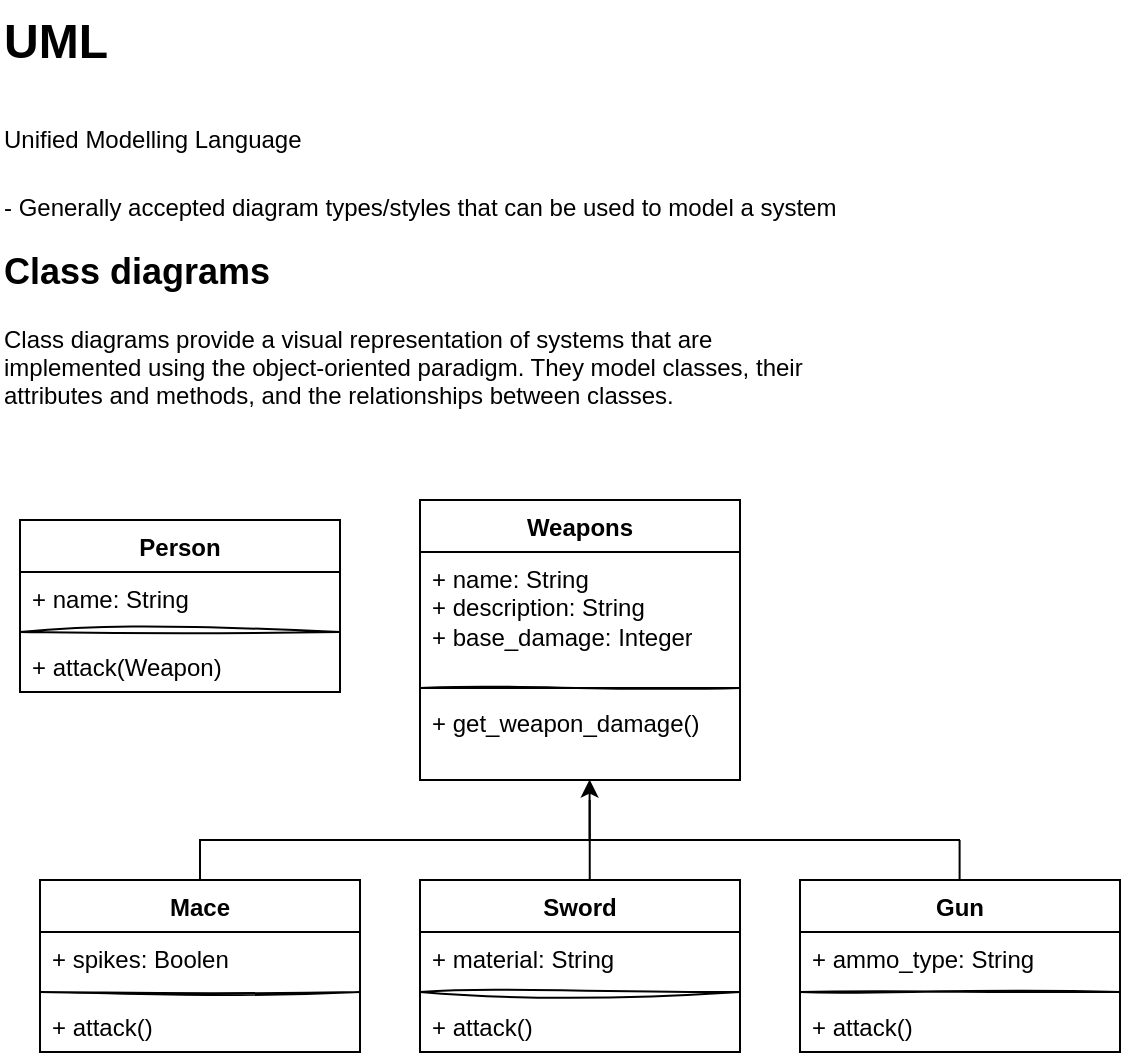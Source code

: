 <mxfile version="24.4.9" type="device">
  <diagram id="HYSMUHaZ9bCX_Q_B6p7R" name="Page-1">
    <mxGraphModel dx="840" dy="494" grid="1" gridSize="10" guides="1" tooltips="1" connect="1" arrows="1" fold="1" page="1" pageScale="1" pageWidth="850" pageHeight="1100" math="0" shadow="0">
      <root>
        <mxCell id="0" />
        <mxCell id="1" parent="0" />
        <mxCell id="g7cCqJolJn5r06M5n88b-1" value="&lt;h1 style=&quot;margin-top: 0px;&quot;&gt;&lt;span style=&quot;background-color: initial;&quot;&gt;UML&lt;/span&gt;&lt;/h1&gt;&lt;h1 style=&quot;margin-top: 0px;&quot;&gt;&lt;span style=&quot;background-color: initial; font-size: 12px; font-weight: normal;&quot;&gt;Unified Modelling Language&lt;/span&gt;&lt;br&gt;&lt;/h1&gt;&lt;div&gt;&lt;span style=&quot;background-color: initial; font-size: 12px; font-weight: normal;&quot;&gt;- Generally accepted diagram types/styles that can be used to model a system&lt;/span&gt;&lt;/div&gt;&lt;h2&gt;Class diagrams&lt;/h2&gt;&lt;div&gt;Class diagrams provide a visual representation of systems that are implemented using the object-oriented paradigm. They model classes, their attributes and methods, and the relationships between classes.&lt;/div&gt;" style="text;html=1;whiteSpace=wrap;overflow=hidden;rounded=1;fontFamily=Helvetica;" vertex="1" parent="1">
          <mxGeometry x="60" y="50" width="420" height="220" as="geometry" />
        </mxCell>
        <mxCell id="g7cCqJolJn5r06M5n88b-2" value="Mace" style="swimlane;fontStyle=1;align=center;verticalAlign=top;childLayout=stackLayout;horizontal=1;startSize=26;horizontalStack=0;resizeParent=1;resizeParentMax=0;resizeLast=0;collapsible=1;marginBottom=0;whiteSpace=wrap;html=1;rounded=0;hachureGap=4;fontFamily=Helvetica;" vertex="1" parent="1">
          <mxGeometry x="80" y="490" width="160" height="86" as="geometry" />
        </mxCell>
        <mxCell id="g7cCqJolJn5r06M5n88b-3" value="+ spikes: Boolen" style="text;strokeColor=none;fillColor=none;align=left;verticalAlign=top;spacingLeft=4;spacingRight=4;overflow=hidden;rotatable=0;points=[[0,0.5],[1,0.5]];portConstraint=eastwest;whiteSpace=wrap;html=1;fontFamily=Helvetica;" vertex="1" parent="g7cCqJolJn5r06M5n88b-2">
          <mxGeometry y="26" width="160" height="26" as="geometry" />
        </mxCell>
        <mxCell id="g7cCqJolJn5r06M5n88b-4" value="" style="line;strokeWidth=1;fillColor=none;align=left;verticalAlign=middle;spacingTop=-1;spacingLeft=3;spacingRight=3;rotatable=0;labelPosition=right;points=[];portConstraint=eastwest;strokeColor=inherit;rounded=1;sketch=1;hachureGap=4;jiggle=2;curveFitting=1;fontFamily=Helvetica;" vertex="1" parent="g7cCqJolJn5r06M5n88b-2">
          <mxGeometry y="52" width="160" height="8" as="geometry" />
        </mxCell>
        <mxCell id="g7cCqJolJn5r06M5n88b-5" value="+ attack()" style="text;strokeColor=none;fillColor=none;align=left;verticalAlign=top;spacingLeft=4;spacingRight=4;overflow=hidden;rotatable=0;points=[[0,0.5],[1,0.5]];portConstraint=eastwest;whiteSpace=wrap;html=1;fontFamily=Helvetica;" vertex="1" parent="g7cCqJolJn5r06M5n88b-2">
          <mxGeometry y="60" width="160" height="26" as="geometry" />
        </mxCell>
        <mxCell id="g7cCqJolJn5r06M5n88b-6" value="Weapons" style="swimlane;fontStyle=1;align=center;verticalAlign=top;childLayout=stackLayout;horizontal=1;startSize=26;horizontalStack=0;resizeParent=1;resizeParentMax=0;resizeLast=0;collapsible=1;marginBottom=0;whiteSpace=wrap;html=1;rounded=0;hachureGap=4;fontFamily=Helvetica;swimlaneLine=1;" vertex="1" parent="1">
          <mxGeometry x="270" y="300" width="160" height="140" as="geometry" />
        </mxCell>
        <mxCell id="g7cCqJolJn5r06M5n88b-7" value="+ name: String&lt;div&gt;+ description: String&lt;br&gt;&lt;/div&gt;&lt;div&gt;+ base_damage: Integer&lt;br&gt;&lt;/div&gt;" style="text;strokeColor=none;fillColor=none;align=left;verticalAlign=top;spacingLeft=4;spacingRight=4;overflow=hidden;rotatable=0;points=[[0,0.5],[1,0.5]];portConstraint=eastwest;whiteSpace=wrap;html=1;fontFamily=Helvetica;" vertex="1" parent="g7cCqJolJn5r06M5n88b-6">
          <mxGeometry y="26" width="160" height="64" as="geometry" />
        </mxCell>
        <mxCell id="g7cCqJolJn5r06M5n88b-8" value="" style="line;strokeWidth=1;fillColor=none;align=left;verticalAlign=middle;spacingTop=-1;spacingLeft=3;spacingRight=3;rotatable=0;labelPosition=right;points=[];portConstraint=eastwest;strokeColor=inherit;rounded=1;sketch=1;hachureGap=4;jiggle=2;curveFitting=1;fontFamily=Helvetica;" vertex="1" parent="g7cCqJolJn5r06M5n88b-6">
          <mxGeometry y="90" width="160" height="8" as="geometry" />
        </mxCell>
        <mxCell id="g7cCqJolJn5r06M5n88b-9" value="+ get_weapon_damage()" style="text;strokeColor=none;fillColor=none;align=left;verticalAlign=top;spacingLeft=4;spacingRight=4;overflow=hidden;rotatable=0;points=[[0,0.5],[1,0.5]];portConstraint=eastwest;whiteSpace=wrap;html=1;fontFamily=Helvetica;" vertex="1" parent="g7cCqJolJn5r06M5n88b-6">
          <mxGeometry y="98" width="160" height="42" as="geometry" />
        </mxCell>
        <mxCell id="g7cCqJolJn5r06M5n88b-10" value="Person" style="swimlane;fontStyle=1;align=center;verticalAlign=top;childLayout=stackLayout;horizontal=1;startSize=26;horizontalStack=0;resizeParent=1;resizeParentMax=0;resizeLast=0;collapsible=1;marginBottom=0;whiteSpace=wrap;html=1;rounded=0;hachureGap=4;fontFamily=Helvetica;" vertex="1" parent="1">
          <mxGeometry x="70" y="310" width="160" height="86" as="geometry" />
        </mxCell>
        <mxCell id="g7cCqJolJn5r06M5n88b-11" value="+ name: String" style="text;strokeColor=none;fillColor=none;align=left;verticalAlign=top;spacingLeft=4;spacingRight=4;overflow=hidden;rotatable=0;points=[[0,0.5],[1,0.5]];portConstraint=eastwest;whiteSpace=wrap;html=1;fontFamily=Helvetica;" vertex="1" parent="g7cCqJolJn5r06M5n88b-10">
          <mxGeometry y="26" width="160" height="26" as="geometry" />
        </mxCell>
        <mxCell id="g7cCqJolJn5r06M5n88b-12" value="" style="line;strokeWidth=1;fillColor=none;align=left;verticalAlign=middle;spacingTop=-1;spacingLeft=3;spacingRight=3;rotatable=0;labelPosition=right;points=[];portConstraint=eastwest;strokeColor=inherit;rounded=1;sketch=1;hachureGap=4;jiggle=2;curveFitting=1;fontFamily=Helvetica;" vertex="1" parent="g7cCqJolJn5r06M5n88b-10">
          <mxGeometry y="52" width="160" height="8" as="geometry" />
        </mxCell>
        <mxCell id="g7cCqJolJn5r06M5n88b-13" value="+ attack(Weapon)" style="text;strokeColor=none;fillColor=none;align=left;verticalAlign=top;spacingLeft=4;spacingRight=4;overflow=hidden;rotatable=0;points=[[0,0.5],[1,0.5]];portConstraint=eastwest;whiteSpace=wrap;html=1;fontFamily=Helvetica;" vertex="1" parent="g7cCqJolJn5r06M5n88b-10">
          <mxGeometry y="60" width="160" height="26" as="geometry" />
        </mxCell>
        <mxCell id="g7cCqJolJn5r06M5n88b-14" value="Sword" style="swimlane;fontStyle=1;align=center;verticalAlign=top;childLayout=stackLayout;horizontal=1;startSize=26;horizontalStack=0;resizeParent=1;resizeParentMax=0;resizeLast=0;collapsible=1;marginBottom=0;whiteSpace=wrap;html=1;rounded=0;hachureGap=4;fontFamily=Helvetica;" vertex="1" parent="1">
          <mxGeometry x="270" y="490" width="160" height="86" as="geometry" />
        </mxCell>
        <mxCell id="g7cCqJolJn5r06M5n88b-15" value="+ material: String" style="text;strokeColor=none;fillColor=none;align=left;verticalAlign=top;spacingLeft=4;spacingRight=4;overflow=hidden;rotatable=0;points=[[0,0.5],[1,0.5]];portConstraint=eastwest;whiteSpace=wrap;html=1;fontFamily=Helvetica;" vertex="1" parent="g7cCqJolJn5r06M5n88b-14">
          <mxGeometry y="26" width="160" height="26" as="geometry" />
        </mxCell>
        <mxCell id="g7cCqJolJn5r06M5n88b-16" value="" style="line;strokeWidth=1;fillColor=none;align=left;verticalAlign=middle;spacingTop=-1;spacingLeft=3;spacingRight=3;rotatable=0;labelPosition=right;points=[];portConstraint=eastwest;strokeColor=inherit;rounded=1;sketch=1;hachureGap=4;jiggle=2;curveFitting=1;fontFamily=Helvetica;" vertex="1" parent="g7cCqJolJn5r06M5n88b-14">
          <mxGeometry y="52" width="160" height="8" as="geometry" />
        </mxCell>
        <mxCell id="g7cCqJolJn5r06M5n88b-17" value="+ attack()" style="text;strokeColor=none;fillColor=none;align=left;verticalAlign=top;spacingLeft=4;spacingRight=4;overflow=hidden;rotatable=0;points=[[0,0.5],[1,0.5]];portConstraint=eastwest;whiteSpace=wrap;html=1;fontFamily=Helvetica;" vertex="1" parent="g7cCqJolJn5r06M5n88b-14">
          <mxGeometry y="60" width="160" height="26" as="geometry" />
        </mxCell>
        <mxCell id="g7cCqJolJn5r06M5n88b-18" value="Gun" style="swimlane;fontStyle=1;align=center;verticalAlign=top;childLayout=stackLayout;horizontal=1;startSize=26;horizontalStack=0;resizeParent=1;resizeParentMax=0;resizeLast=0;collapsible=1;marginBottom=0;whiteSpace=wrap;html=1;rounded=0;hachureGap=4;fontFamily=Helvetica;" vertex="1" parent="1">
          <mxGeometry x="460" y="490" width="160" height="86" as="geometry" />
        </mxCell>
        <mxCell id="g7cCqJolJn5r06M5n88b-19" value="+ ammo_type: String" style="text;strokeColor=none;fillColor=none;align=left;verticalAlign=top;spacingLeft=4;spacingRight=4;overflow=hidden;rotatable=0;points=[[0,0.5],[1,0.5]];portConstraint=eastwest;whiteSpace=wrap;html=1;fontFamily=Helvetica;" vertex="1" parent="g7cCqJolJn5r06M5n88b-18">
          <mxGeometry y="26" width="160" height="26" as="geometry" />
        </mxCell>
        <mxCell id="g7cCqJolJn5r06M5n88b-20" value="" style="line;strokeWidth=1;fillColor=none;align=left;verticalAlign=middle;spacingTop=-1;spacingLeft=3;spacingRight=3;rotatable=0;labelPosition=right;points=[];portConstraint=eastwest;strokeColor=inherit;rounded=1;sketch=1;hachureGap=4;jiggle=2;curveFitting=1;fontFamily=Helvetica;" vertex="1" parent="g7cCqJolJn5r06M5n88b-18">
          <mxGeometry y="52" width="160" height="8" as="geometry" />
        </mxCell>
        <mxCell id="g7cCqJolJn5r06M5n88b-21" value="+ attack()" style="text;strokeColor=none;fillColor=none;align=left;verticalAlign=top;spacingLeft=4;spacingRight=4;overflow=hidden;rotatable=0;points=[[0,0.5],[1,0.5]];portConstraint=eastwest;whiteSpace=wrap;html=1;fontFamily=Helvetica;" vertex="1" parent="g7cCqJolJn5r06M5n88b-18">
          <mxGeometry y="60" width="160" height="26" as="geometry" />
        </mxCell>
        <mxCell id="g7cCqJolJn5r06M5n88b-23" style="edgeStyle=orthogonalEdgeStyle;rounded=0;hachureGap=4;orthogonalLoop=1;jettySize=auto;html=1;entryX=0.53;entryY=0.995;entryDx=0;entryDy=0;entryPerimeter=0;fontFamily=Architects Daughter;fontSource=https%3A%2F%2Ffonts.googleapis.com%2Fcss%3Ffamily%3DArchitects%2BDaughter;curved=0;" edge="1" parent="1" source="g7cCqJolJn5r06M5n88b-2" target="g7cCqJolJn5r06M5n88b-9">
          <mxGeometry relative="1" as="geometry">
            <Array as="points">
              <mxPoint x="160" y="470" />
              <mxPoint x="355" y="470" />
            </Array>
          </mxGeometry>
        </mxCell>
        <mxCell id="g7cCqJolJn5r06M5n88b-25" value="" style="endArrow=none;html=1;rounded=0;hachureGap=4;fontFamily=Architects Daughter;fontSource=https%3A%2F%2Ffonts.googleapis.com%2Fcss%3Ffamily%3DArchitects%2BDaughter;curved=0;" edge="1" parent="1">
          <mxGeometry width="50" height="50" relative="1" as="geometry">
            <mxPoint x="354.87" y="490" as="sourcePoint" />
            <mxPoint x="354.87" y="450" as="targetPoint" />
          </mxGeometry>
        </mxCell>
        <mxCell id="g7cCqJolJn5r06M5n88b-28" value="" style="endArrow=none;html=1;rounded=0;hachureGap=4;fontFamily=Architects Daughter;fontSource=https%3A%2F%2Ffonts.googleapis.com%2Fcss%3Ffamily%3DArchitects%2BDaughter;curved=0;" edge="1" parent="1">
          <mxGeometry width="50" height="50" relative="1" as="geometry">
            <mxPoint x="355" y="470" as="sourcePoint" />
            <mxPoint x="540" y="470" as="targetPoint" />
          </mxGeometry>
        </mxCell>
        <mxCell id="g7cCqJolJn5r06M5n88b-29" value="" style="endArrow=none;html=1;rounded=0;hachureGap=4;fontFamily=Architects Daughter;fontSource=https%3A%2F%2Ffonts.googleapis.com%2Fcss%3Ffamily%3DArchitects%2BDaughter;curved=0;" edge="1" parent="1">
          <mxGeometry width="50" height="50" relative="1" as="geometry">
            <mxPoint x="539.8" y="490" as="sourcePoint" />
            <mxPoint x="539.8" y="470" as="targetPoint" />
          </mxGeometry>
        </mxCell>
      </root>
    </mxGraphModel>
  </diagram>
</mxfile>
